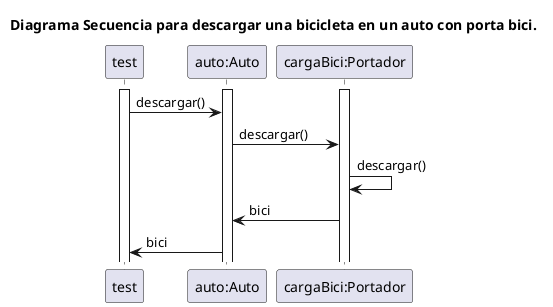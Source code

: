 @startuml
title Diagrama Secuencia para descargar una bicicleta en un auto con porta bici.

activate test
activate "auto:Auto"
activate "cargaBici:Portador"

test -> "auto:Auto": descargar()

"auto:Auto" ->  "cargaBici:Portador": descargar()

"cargaBici:Portador" -> "cargaBici:Portador": descargar()

"cargaBici:Portador" -> "auto:Auto": bici

"auto:Auto" -> test: bici

@end